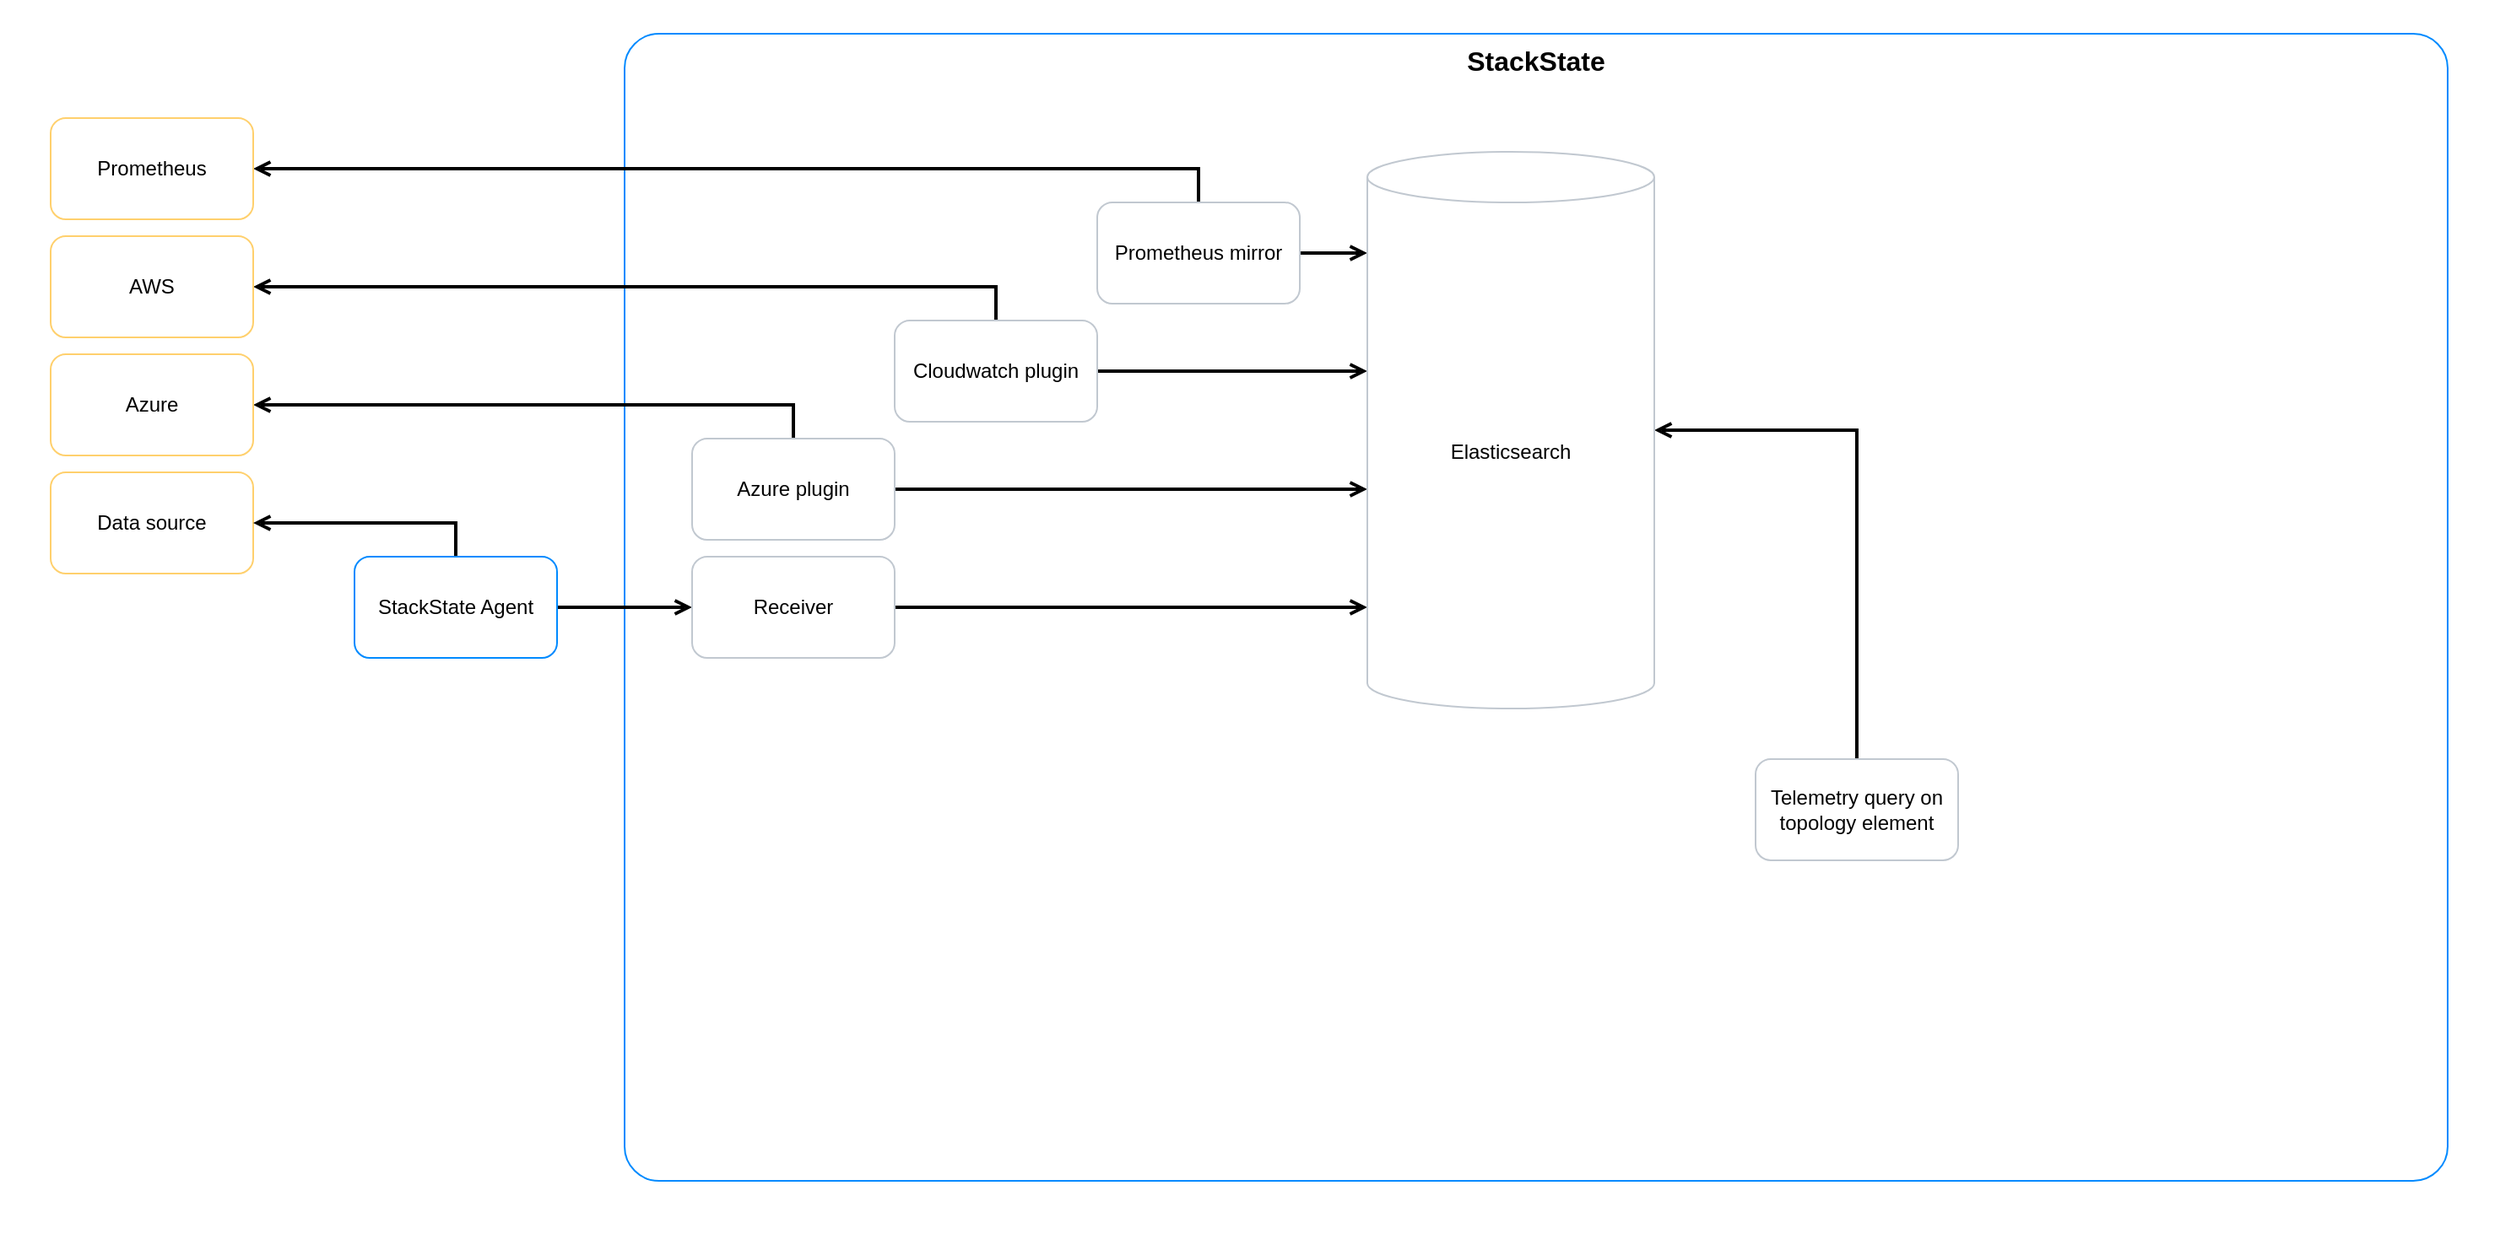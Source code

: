 <mxfile version="15.7.4" type="device"><diagram id="Rizl4fCTSzAdS1nqMPDG" name="Page-1"><mxGraphModel dx="2666" dy="890" grid="1" gridSize="10" guides="1" tooltips="1" connect="1" arrows="1" fold="1" page="1" pageScale="1" pageWidth="1169" pageHeight="827" math="0" shadow="0"><root><mxCell id="0"/><mxCell id="1" parent="0"/><mxCell id="-UeMHbbpykJV2grXaCb_-17" value="" style="rounded=0;whiteSpace=wrap;html=1;strokeColor=none;strokeWidth=3;fontSize=14;verticalAlign=top;" vertex="1" parent="1"><mxGeometry x="-90" y="170" width="1480" height="740" as="geometry"/></mxCell><mxCell id="-UeMHbbpykJV2grXaCb_-4" value="&lt;b&gt;&lt;font style=&quot;font-size: 16px&quot;&gt;StackState&lt;/font&gt;&lt;/b&gt;" style="rounded=1;whiteSpace=wrap;html=1;strokeWidth=1;strokeColor=#008AFF;arcSize=3;verticalAlign=top;" vertex="1" parent="1"><mxGeometry x="280" y="190" width="1080" height="680" as="geometry"/></mxCell><mxCell id="-UeMHbbpykJV2grXaCb_-15" style="edgeStyle=orthogonalEdgeStyle;rounded=0;orthogonalLoop=1;jettySize=auto;html=1;entryX=1;entryY=0.5;entryDx=0;entryDy=0;entryPerimeter=0;fontSize=14;endArrow=open;endFill=0;strokeWidth=2;exitX=0.5;exitY=0;exitDx=0;exitDy=0;" edge="1" parent="1" source="-UeMHbbpykJV2grXaCb_-14" target="-UeMHbbpykJV2grXaCb_-6"><mxGeometry relative="1" as="geometry"/></mxCell><mxCell id="-UeMHbbpykJV2grXaCb_-14" value="Telemetry query on topology element" style="rounded=1;whiteSpace=wrap;html=1;strokeColor=#C1C8D0;strokeWidth=1;" vertex="1" parent="1"><mxGeometry x="950" y="620" width="120" height="60" as="geometry"/></mxCell><mxCell id="-UeMHbbpykJV2grXaCb_-23" style="edgeStyle=orthogonalEdgeStyle;rounded=0;orthogonalLoop=1;jettySize=auto;html=1;fontSize=16;endArrow=open;endFill=0;strokeWidth=2;entryX=1;entryY=0.5;entryDx=0;entryDy=0;exitX=0.5;exitY=0;exitDx=0;exitDy=0;" edge="1" parent="1" source="-UeMHbbpykJV2grXaCb_-18" target="-UeMHbbpykJV2grXaCb_-47"><mxGeometry relative="1" as="geometry"/></mxCell><mxCell id="-UeMHbbpykJV2grXaCb_-45" style="edgeStyle=orthogonalEdgeStyle;rounded=0;orthogonalLoop=1;jettySize=auto;html=1;entryX=0;entryY=0.5;entryDx=0;entryDy=0;fontSize=12;endArrow=open;endFill=0;strokeWidth=2;" edge="1" parent="1" source="-UeMHbbpykJV2grXaCb_-18" target="-UeMHbbpykJV2grXaCb_-44"><mxGeometry relative="1" as="geometry"/></mxCell><mxCell id="-UeMHbbpykJV2grXaCb_-18" value="Prometheus mirror" style="rounded=1;whiteSpace=wrap;html=1;strokeColor=#C1C8D0;strokeWidth=1;" vertex="1" parent="1"><mxGeometry x="560" y="290" width="120" height="60" as="geometry"/></mxCell><mxCell id="-UeMHbbpykJV2grXaCb_-30" style="edgeStyle=orthogonalEdgeStyle;rounded=0;orthogonalLoop=1;jettySize=auto;html=1;entryX=1;entryY=0.5;entryDx=0;entryDy=0;fontSize=16;endArrow=open;endFill=0;strokeWidth=2;exitX=0.5;exitY=0;exitDx=0;exitDy=0;" edge="1" parent="1" source="-UeMHbbpykJV2grXaCb_-19" target="-UeMHbbpykJV2grXaCb_-1"><mxGeometry relative="1" as="geometry"/></mxCell><mxCell id="-UeMHbbpykJV2grXaCb_-42" style="edgeStyle=orthogonalEdgeStyle;rounded=0;orthogonalLoop=1;jettySize=auto;html=1;fontSize=12;endArrow=open;endFill=0;strokeWidth=2;" edge="1" parent="1" source="-UeMHbbpykJV2grXaCb_-19" target="-UeMHbbpykJV2grXaCb_-41"><mxGeometry relative="1" as="geometry"/></mxCell><mxCell id="-UeMHbbpykJV2grXaCb_-19" value="Cloudwatch plugin" style="rounded=1;whiteSpace=wrap;html=1;strokeColor=#C1C8D0;strokeWidth=1;" vertex="1" parent="1"><mxGeometry x="440" y="360" width="120" height="60" as="geometry"/></mxCell><mxCell id="-UeMHbbpykJV2grXaCb_-25" style="edgeStyle=orthogonalEdgeStyle;rounded=0;orthogonalLoop=1;jettySize=auto;html=1;exitX=0.5;exitY=0;exitDx=0;exitDy=0;entryX=1;entryY=0.5;entryDx=0;entryDy=0;fontSize=16;endArrow=open;endFill=0;strokeWidth=2;" edge="1" parent="1" source="-UeMHbbpykJV2grXaCb_-20" target="-UeMHbbpykJV2grXaCb_-21"><mxGeometry relative="1" as="geometry"/></mxCell><mxCell id="-UeMHbbpykJV2grXaCb_-28" style="edgeStyle=orthogonalEdgeStyle;rounded=0;orthogonalLoop=1;jettySize=auto;html=1;exitX=1;exitY=0.5;exitDx=0;exitDy=0;entryX=0;entryY=0.5;entryDx=0;entryDy=0;fontSize=16;endArrow=open;endFill=0;strokeWidth=2;" edge="1" parent="1" source="-UeMHbbpykJV2grXaCb_-20" target="-UeMHbbpykJV2grXaCb_-40"><mxGeometry relative="1" as="geometry"/></mxCell><mxCell id="-UeMHbbpykJV2grXaCb_-20" value="Azure plugin" style="rounded=1;whiteSpace=wrap;html=1;strokeColor=#C1C8D0;strokeWidth=1;" vertex="1" parent="1"><mxGeometry x="320" y="430" width="120" height="60" as="geometry"/></mxCell><mxCell id="-UeMHbbpykJV2grXaCb_-22" value="Data source" style="rounded=1;whiteSpace=wrap;html=1;strokeWidth=1;strokeColor=#FFD06D;" vertex="1" parent="1"><mxGeometry x="-60" y="450" width="120" height="60" as="geometry"/></mxCell><mxCell id="-UeMHbbpykJV2grXaCb_-1" value="AWS" style="rounded=1;whiteSpace=wrap;html=1;strokeWidth=1;strokeColor=#FFD06D;" vertex="1" parent="1"><mxGeometry x="-60" y="310" width="120" height="60" as="geometry"/></mxCell><mxCell id="-UeMHbbpykJV2grXaCb_-21" value="Azure" style="rounded=1;whiteSpace=wrap;html=1;strokeWidth=1;strokeColor=#FFD06D;" vertex="1" parent="1"><mxGeometry x="-60" y="380" width="120" height="60" as="geometry"/></mxCell><mxCell id="-UeMHbbpykJV2grXaCb_-34" style="edgeStyle=orthogonalEdgeStyle;rounded=0;orthogonalLoop=1;jettySize=auto;html=1;entryX=1;entryY=0.5;entryDx=0;entryDy=0;fontSize=12;endArrow=open;endFill=0;strokeWidth=2;exitX=0.5;exitY=0;exitDx=0;exitDy=0;" edge="1" parent="1" source="-UeMHbbpykJV2grXaCb_-31" target="-UeMHbbpykJV2grXaCb_-22"><mxGeometry relative="1" as="geometry"><mxPoint x="130" y="530" as="sourcePoint"/><mxPoint x="60" y="530" as="targetPoint"/></mxGeometry></mxCell><mxCell id="-UeMHbbpykJV2grXaCb_-35" style="edgeStyle=orthogonalEdgeStyle;rounded=0;orthogonalLoop=1;jettySize=auto;html=1;entryX=0;entryY=0.5;entryDx=0;entryDy=0;fontSize=12;endArrow=open;endFill=0;strokeWidth=2;" edge="1" parent="1" source="-UeMHbbpykJV2grXaCb_-31" target="-UeMHbbpykJV2grXaCb_-33"><mxGeometry relative="1" as="geometry"/></mxCell><mxCell id="-UeMHbbpykJV2grXaCb_-31" value="StackState Agent" style="rounded=1;whiteSpace=wrap;html=1;strokeWidth=1;strokeColor=#008AFF;fontSize=12;verticalAlign=middle;" vertex="1" parent="1"><mxGeometry x="120" y="500" width="120" height="60" as="geometry"/></mxCell><mxCell id="-UeMHbbpykJV2grXaCb_-38" style="edgeStyle=orthogonalEdgeStyle;rounded=0;orthogonalLoop=1;jettySize=auto;html=1;entryX=0;entryY=0.5;entryDx=0;entryDy=0;fontSize=12;endArrow=open;endFill=0;strokeWidth=2;" edge="1" parent="1" source="-UeMHbbpykJV2grXaCb_-33" target="-UeMHbbpykJV2grXaCb_-39"><mxGeometry relative="1" as="geometry"/></mxCell><mxCell id="-UeMHbbpykJV2grXaCb_-33" value="Receiver" style="rounded=1;whiteSpace=wrap;html=1;strokeColor=#C1C8D0;strokeWidth=1;" vertex="1" parent="1"><mxGeometry x="320" y="500" width="120" height="60" as="geometry"/></mxCell><mxCell id="-UeMHbbpykJV2grXaCb_-46" value="" style="group" vertex="1" connectable="0" parent="1"><mxGeometry x="720" y="260" width="170" height="330" as="geometry"/></mxCell><mxCell id="-UeMHbbpykJV2grXaCb_-6" value="Elasticsearch" style="shape=cylinder3;whiteSpace=wrap;html=1;boundedLbl=1;backgroundOutline=1;size=15;rounded=0;strokeColor=#C1C8D0;strokeWidth=1;" vertex="1" parent="-UeMHbbpykJV2grXaCb_-46"><mxGeometry width="170" height="330" as="geometry"/></mxCell><mxCell id="-UeMHbbpykJV2grXaCb_-39" value="" style="rounded=1;whiteSpace=wrap;html=1;strokeColor=none;strokeWidth=1;fillColor=none;" vertex="1" parent="-UeMHbbpykJV2grXaCb_-46"><mxGeometry y="240" width="40" height="60" as="geometry"/></mxCell><mxCell id="-UeMHbbpykJV2grXaCb_-40" value="" style="rounded=1;whiteSpace=wrap;html=1;strokeColor=none;strokeWidth=1;fillColor=none;" vertex="1" parent="-UeMHbbpykJV2grXaCb_-46"><mxGeometry y="170" width="40" height="60" as="geometry"/></mxCell><mxCell id="-UeMHbbpykJV2grXaCb_-41" value="" style="rounded=1;whiteSpace=wrap;html=1;strokeColor=none;strokeWidth=1;fillColor=none;" vertex="1" parent="-UeMHbbpykJV2grXaCb_-46"><mxGeometry y="100" width="40" height="60" as="geometry"/></mxCell><mxCell id="-UeMHbbpykJV2grXaCb_-44" value="" style="rounded=1;whiteSpace=wrap;html=1;strokeColor=none;strokeWidth=1;fillColor=none;" vertex="1" parent="-UeMHbbpykJV2grXaCb_-46"><mxGeometry y="30" width="40" height="60" as="geometry"/></mxCell><mxCell id="-UeMHbbpykJV2grXaCb_-47" value="Prometheus" style="rounded=1;whiteSpace=wrap;html=1;strokeWidth=1;strokeColor=#FFD06D;" vertex="1" parent="1"><mxGeometry x="-60" y="240" width="120" height="60" as="geometry"/></mxCell></root></mxGraphModel></diagram></mxfile>